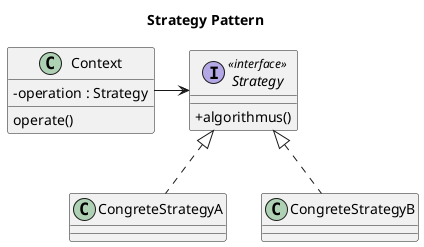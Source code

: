 @startuml

skinparam classAttributeIconSize 0
title Strategy Pattern

class Context{

- operation : Strategy

  operate()


}







interface  Strategy <<interface>>{
+ algorithmus()
}

Context ->  Strategy

Strategy <|.. CongreteStrategyA
Strategy <|.. CongreteStrategyB


@enduml